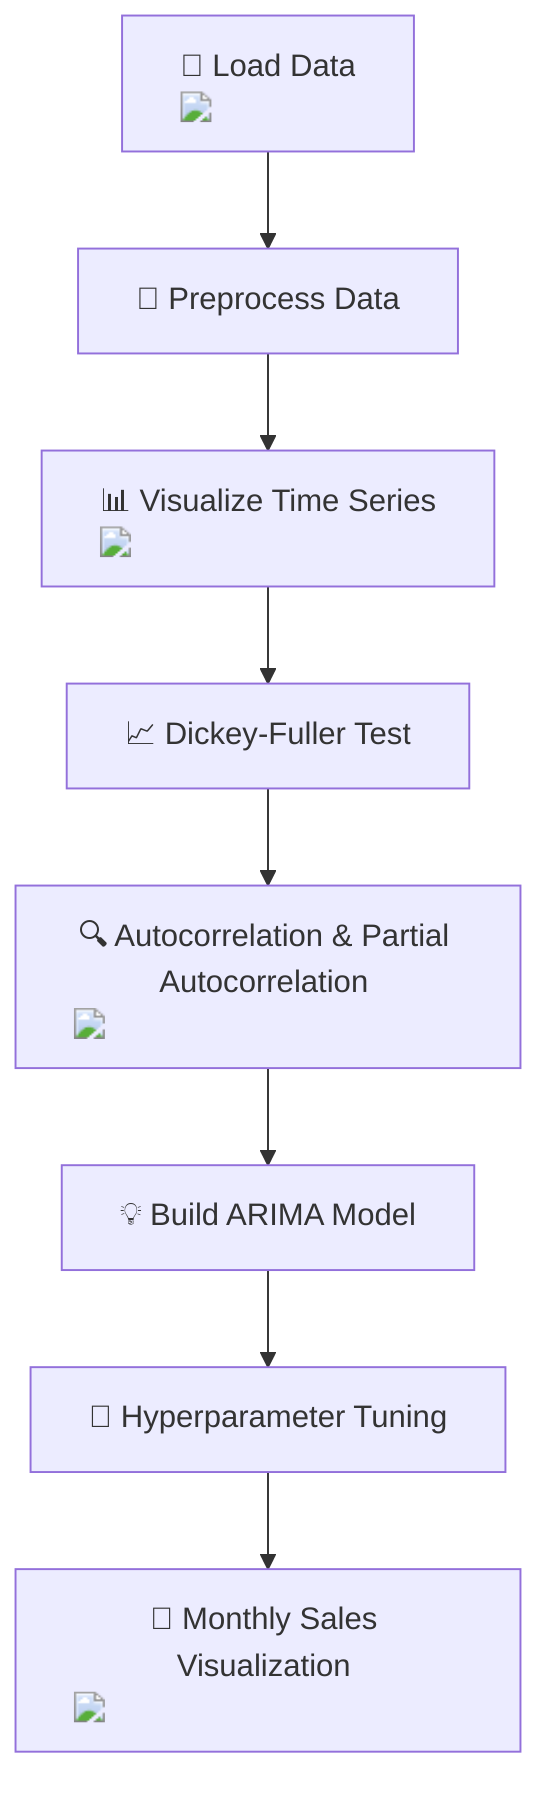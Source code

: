 graph TD
    A["📂 Load Data <img src='file.svg' />"] --> B["🧹 Preprocess Data"]
    B --> C["📊 Visualize Time Series <img src='lineplot_template.svg' />"]
    C --> D["📈 Dickey-Fuller Test"]
    D --> E["🔍 Autocorrelation & Partial Autocorrelation <img src='scatter_plot_template.svg' />"]
    E --> F["💡 Build ARIMA Model"]
    F --> G["🔄 Hyperparameter Tuning"]
    G --> H["📅 Monthly Sales Visualization <img src='barplot_template.svg' />"]